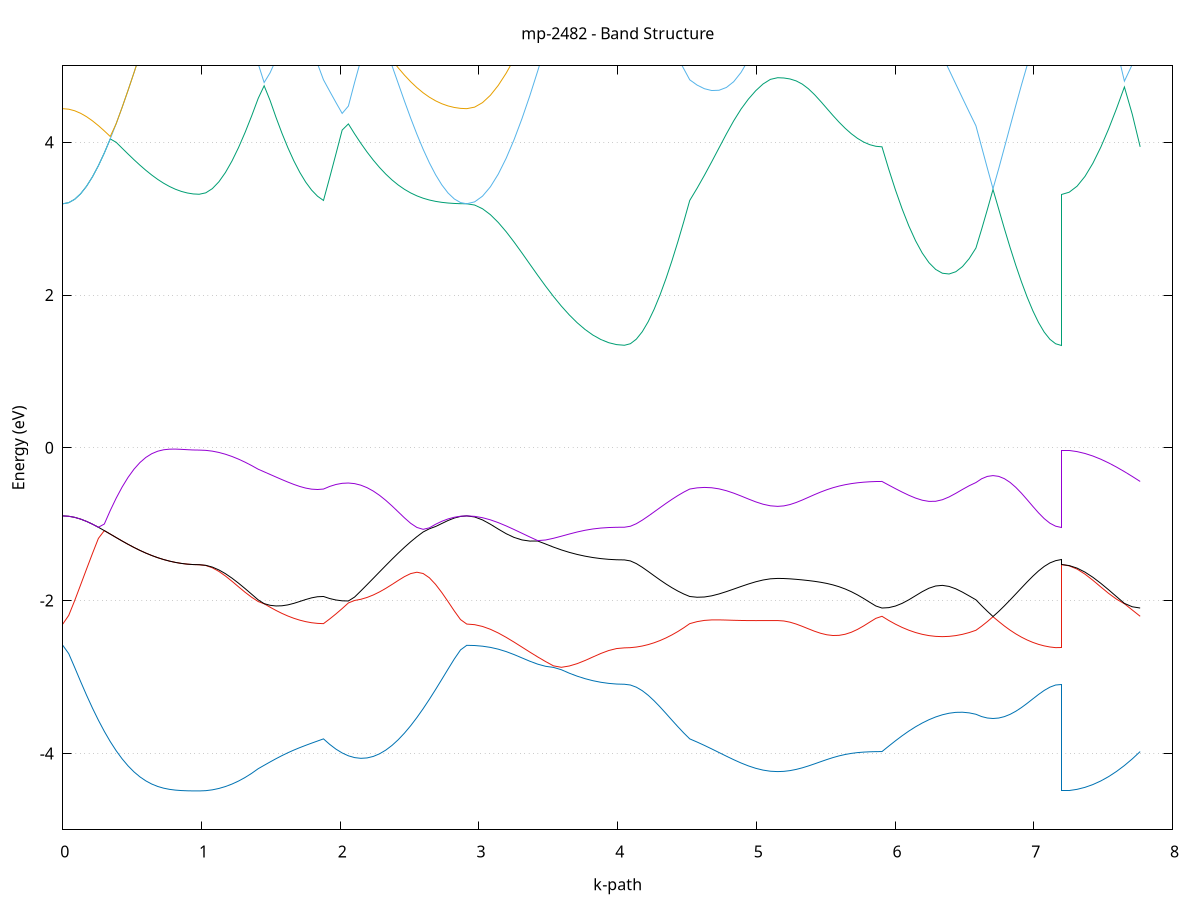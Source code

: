 set title 'mp-2482 - Band Structure'
set xlabel 'k-path'
set ylabel 'Energy (eV)'
set grid y
set yrange [-5:5]
set terminal png size 800,600
set output 'mp-2482_bands_gnuplot.png'
plot '-' using 1:2 with lines notitle, '-' using 1:2 with lines notitle, '-' using 1:2 with lines notitle, '-' using 1:2 with lines notitle, '-' using 1:2 with lines notitle, '-' using 1:2 with lines notitle, '-' using 1:2 with lines notitle, '-' using 1:2 with lines notitle, '-' using 1:2 with lines notitle, '-' using 1:2 with lines notitle, '-' using 1:2 with lines notitle, '-' using 1:2 with lines notitle, '-' using 1:2 with lines notitle, '-' using 1:2 with lines notitle, '-' using 1:2 with lines notitle, '-' using 1:2 with lines notitle, '-' using 1:2 with lines notitle, '-' using 1:2 with lines notitle, '-' using 1:2 with lines notitle, '-' using 1:2 with lines notitle
0.000000 -38.965837
0.042760 -38.965737
0.085520 -38.965637
0.128280 -38.965437
0.171040 -38.965237
0.213800 -38.964937
0.256560 -38.964537
0.299319 -38.964137
0.342079 -38.963737
0.384839 -38.963237
0.427599 -38.962737
0.470359 -38.962137
0.513119 -38.961637
0.555879 -38.961137
0.598639 -38.960637
0.641399 -38.960137
0.684159 -38.959637
0.726919 -38.959237
0.769679 -38.958837
0.812439 -38.958537
0.855199 -38.958337
0.897958 -38.958137
0.940718 -38.958037
0.983478 -38.958037
0.983478 -38.958037
1.030736 -38.957937
1.077995 -38.957837
1.125253 -38.957737
1.172511 -38.957537
1.219769 -38.957237
1.267027 -38.957037
1.314285 -38.956637
1.361543 -38.956237
1.408801 -38.955937
1.408801 -38.955937
1.451575 -38.955637
1.494349 -38.955337
1.537123 -38.955137
1.579896 -38.954837
1.622670 -38.954637
1.665444 -38.954337
1.708218 -38.954137
1.750992 -38.953837
1.793765 -38.953637
1.836539 -38.953437
1.879313 -38.953137
1.879313 -38.953137
1.924220 -38.953537
1.969127 -38.954037
2.014033 -38.954537
2.058940 -38.955137
2.103847 -38.955737
2.148754 -38.956337
2.193661 -38.957037
2.238568 -38.957737
2.283475 -38.958537
2.328381 -38.959237
2.373288 -38.960037
2.418195 -38.960837
2.463102 -38.961537
2.508009 -38.962237
2.552916 -38.962937
2.597823 -38.963537
2.642729 -38.964137
2.687636 -38.964637
2.732543 -38.965037
2.777450 -38.965337
2.822357 -38.965637
2.867264 -38.965737
2.912171 -38.965837
2.912171 -38.965837
2.969023 -38.965737
3.025876 -38.965437
3.082729 -38.965037
3.139581 -38.964437
3.196434 -38.963637
3.253287 -38.962737
3.310139 -38.961837
3.366992 -38.960737
3.423845 -38.959637
3.480697 -38.958537
3.537550 -38.957337
3.594403 -38.956237
3.651255 -38.955237
3.708108 -38.954237
3.764961 -38.953437
3.821813 -38.952637
3.878666 -38.952137
3.935519 -38.951637
3.992371 -38.951437
4.049224 -38.951337
4.049224 -38.951337
4.091998 -38.951337
4.134771 -38.951337
4.177545 -38.951437
4.220319 -38.951537
4.263093 -38.951637
4.305867 -38.951837
4.348640 -38.952037
4.391414 -38.952237
4.434188 -38.952437
4.476962 -38.952837
4.519735 -38.953137
4.519735 -38.953137
4.572590 -38.953337
4.625445 -38.953737
4.678299 -38.954037
4.731154 -38.954437
4.784009 -38.954837
4.836863 -38.955237
4.889718 -38.955537
4.942573 -38.955837
4.995428 -38.956137
5.048282 -38.956337
5.101137 -38.956437
5.153992 -38.956437
5.153992 -38.956437
5.198208 -38.956437
5.242425 -38.956437
5.286642 -38.956337
5.330859 -38.956237
5.375075 -38.956137
5.419292 -38.955937
5.463509 -38.955837
5.507726 -38.955637
5.551942 -38.955437
5.596159 -38.955237
5.640376 -38.955137
5.684593 -38.954937
5.728809 -38.954837
5.773026 -38.954737
5.817243 -38.954637
5.861459 -38.954637
5.905676 -38.954637
5.905676 -38.954637
5.954045 -38.954237
6.002414 -38.953837
6.050784 -38.953537
6.099153 -38.953237
6.147522 -38.952937
6.195891 -38.952637
6.244260 -38.952337
6.292629 -38.952137
6.340998 -38.951837
6.389367 -38.951737
6.437737 -38.951537
6.486106 -38.951437
6.534475 -38.951337
6.582844 -38.951337
6.582844 -38.951337
6.623884 -38.951337
6.664924 -38.951337
6.705964 -38.951337
6.747004 -38.951337
6.788044 -38.951337
6.829084 -38.951337
6.870124 -38.951337
6.911165 -38.951337
6.952205 -38.951337
6.993245 -38.951337
7.034285 -38.951337
7.075325 -38.951337
7.116365 -38.951337
7.157405 -38.951337
7.198445 -38.951337
7.198445 -38.958037
7.255298 -38.957937
7.312150 -38.957837
7.369003 -38.957637
7.425856 -38.957337
7.482708 -38.956937
7.539561 -38.956537
7.596414 -38.956137
7.653266 -38.955637
7.710119 -38.955137
7.766972 -38.954637
e
0.000000 -20.031537
0.042760 -20.031637
0.085520 -20.031937
0.128280 -20.032537
0.171040 -20.033337
0.213800 -20.034237
0.256560 -20.035437
0.299319 -20.036737
0.342079 -20.038137
0.384839 -20.039737
0.427599 -20.041337
0.470359 -20.043037
0.513119 -20.044737
0.555879 -20.046337
0.598639 -20.048037
0.641399 -20.049537
0.684159 -20.050937
0.726919 -20.052237
0.769679 -20.053437
0.812439 -20.054337
0.855199 -20.055137
0.897958 -20.055737
0.940718 -20.056037
0.983478 -20.056137
0.983478 -20.056137
1.030736 -20.056637
1.077995 -20.057837
1.125253 -20.059837
1.172511 -20.062437
1.219769 -20.065637
1.267027 -20.069237
1.314285 -20.073137
1.361543 -20.077037
1.408801 -20.081737
1.408801 -20.081737
1.451575 -20.085137
1.494349 -20.088637
1.537123 -20.091937
1.579896 -20.095237
1.622670 -20.098337
1.665444 -20.101337
1.708218 -20.104137
1.750992 -20.106737
1.793765 -20.109037
1.836539 -20.111137
1.879313 -20.112937
1.879313 -20.112937
1.924220 -20.108537
1.969127 -20.108537
2.014033 -20.108037
2.058940 -20.106937
2.103847 -20.105137
2.148754 -20.102637
2.193661 -20.099337
2.238568 -20.095437
2.283475 -20.090837
2.328381 -20.085737
2.373288 -20.080137
2.418195 -20.074237
2.463102 -20.068237
2.508009 -20.062237
2.552916 -20.056537
2.597823 -20.051037
2.642729 -20.046137
2.687636 -20.041837
2.732543 -20.038137
2.777450 -20.035337
2.822357 -20.033237
2.867264 -20.031937
2.912171 -20.031537
2.912171 -20.031537
2.969023 -20.032537
3.025876 -20.035537
3.082729 -20.040437
3.139581 -20.046837
3.196434 -20.054637
3.253287 -20.063237
3.310139 -20.072437
3.366992 -20.081737
3.423845 -20.090937
3.480697 -20.099737
3.537550 -20.107737
3.594403 -20.114937
3.651255 -20.121137
3.708108 -20.126437
3.764961 -20.130637
3.821813 -20.134037
3.878666 -20.136537
3.935519 -20.138237
3.992371 -20.139237
4.049224 -20.139537
4.049224 -20.139537
4.091998 -20.139237
4.134771 -20.138537
4.177545 -20.137337
4.220319 -20.135637
4.263093 -20.133537
4.305867 -20.130937
4.348640 -20.128037
4.391414 -20.124737
4.434188 -20.121037
4.476962 -20.117137
4.519735 -20.112937
4.519735 -20.112937
4.572590 -20.117137
4.625445 -20.123637
4.678299 -20.130437
4.731154 -20.137037
4.784009 -20.143337
4.836863 -20.149237
4.889718 -20.154537
4.942573 -20.159037
4.995428 -20.162737
5.048282 -20.165437
5.101137 -20.167137
5.153992 -20.167737
5.153992 -20.167737
5.198208 -20.167337
5.242425 -20.166237
5.286642 -20.164437
5.330859 -20.162037
5.375075 -20.158937
5.419292 -20.155237
5.463509 -20.151037
5.507726 -20.146437
5.551942 -20.141337
5.596159 -20.136037
5.640376 -20.130437
5.684593 -20.124637
5.728809 -20.118737
5.773026 -20.112837
5.817243 -20.106937
5.861459 -20.101337
5.905676 -20.097837
5.905676 -20.097837
5.954045 -20.102437
6.002414 -20.106837
6.050784 -20.111037
6.099153 -20.114937
6.147522 -20.118437
6.195891 -20.121537
6.244260 -20.124137
6.292629 -20.126337
6.340998 -20.127937
6.389367 -20.129037
6.437737 -20.129537
6.486106 -20.129437
6.534475 -20.128737
6.582844 -20.127437
6.582844 -20.127437
6.623884 -20.125037
6.664924 -20.122537
6.705964 -20.119937
6.747004 -20.122437
6.788044 -20.124937
6.829084 -20.127437
6.870124 -20.129737
6.911165 -20.131837
6.952205 -20.133737
6.993245 -20.135437
7.034285 -20.136837
7.075325 -20.138037
7.116365 -20.138837
7.157405 -20.139337
7.198445 -20.139537
7.198445 -20.056137
7.255298 -20.056737
7.312150 -20.058537
7.369003 -20.061337
7.425856 -20.065037
7.482708 -20.069237
7.539561 -20.073937
7.596414 -20.078937
7.653266 -20.084937
7.710119 -20.091237
7.766972 -20.097837
e
0.000000 -20.031537
0.042760 -20.031637
0.085520 -20.031937
0.128280 -20.032537
0.171040 -20.033337
0.213800 -20.034237
0.256560 -20.035437
0.299319 -20.036737
0.342079 -20.038137
0.384839 -20.039737
0.427599 -20.041337
0.470359 -20.043037
0.513119 -20.044737
0.555879 -20.046337
0.598639 -20.048037
0.641399 -20.049537
0.684159 -20.050937
0.726919 -20.052237
0.769679 -20.053437
0.812439 -20.054337
0.855199 -20.055137
0.897958 -20.055737
0.940718 -20.056037
0.983478 -20.056137
0.983478 -20.056137
1.030736 -20.056537
1.077995 -20.057637
1.125253 -20.059337
1.172511 -20.061737
1.219769 -20.064737
1.267027 -20.068337
1.314285 -20.072337
1.361543 -20.076837
1.408801 -20.081037
1.408801 -20.081037
1.451575 -20.083637
1.494349 -20.086337
1.537123 -20.089037
1.579896 -20.091737
1.622670 -20.094337
1.665444 -20.096937
1.708218 -20.099437
1.750992 -20.101837
1.793765 -20.104037
1.836539 -20.106137
1.879313 -20.108137
1.879313 -20.108137
1.924220 -20.108237
1.969127 -20.103437
2.014033 -20.098437
2.058940 -20.093337
2.103847 -20.088237
2.148754 -20.083137
2.193661 -20.078137
2.238568 -20.073137
2.283475 -20.068337
2.328381 -20.063737
2.373288 -20.059237
2.418195 -20.055137
2.463102 -20.051237
2.508009 -20.047637
2.552916 -20.044337
2.597823 -20.041337
2.642729 -20.038837
2.687636 -20.036637
2.732543 -20.034737
2.777450 -20.033337
2.822357 -20.032337
2.867264 -20.031737
2.912171 -20.031537
2.912171 -20.031537
2.969023 -20.031937
3.025876 -20.033237
3.082729 -20.035237
3.139581 -20.038037
3.196434 -20.041537
3.253287 -20.045637
3.310139 -20.050237
3.366992 -20.055237
3.423845 -20.060437
3.480697 -20.065837
3.537550 -20.071237
3.594403 -20.076537
3.651255 -20.081537
3.708108 -20.086137
3.764961 -20.090237
3.821813 -20.093737
3.878666 -20.096637
3.935519 -20.098637
3.992371 -20.099937
4.049224 -20.100337
4.049224 -20.100337
4.091998 -20.100437
4.134771 -20.100737
4.177545 -20.101137
4.220319 -20.101837
4.263093 -20.102637
4.305867 -20.103537
4.348640 -20.104537
4.391414 -20.105537
4.434188 -20.106537
4.476962 -20.107437
4.519735 -20.108137
4.519735 -20.108137
4.572590 -20.101637
4.625445 -20.092537
4.678299 -20.083037
4.731154 -20.073637
4.784009 -20.064537
4.836863 -20.056137
4.889718 -20.048637
4.942573 -20.042137
4.995428 -20.036937
5.048282 -20.033137
5.101137 -20.030837
5.153992 -20.030037
5.153992 -20.030037
5.198208 -20.030237
5.242425 -20.031137
5.286642 -20.032437
5.330859 -20.034437
5.375075 -20.036837
5.419292 -20.039837
5.463509 -20.043237
5.507726 -20.047137
5.551942 -20.051437
5.596159 -20.056037
5.640376 -20.060937
5.684593 -20.066137
5.728809 -20.071437
5.773026 -20.076937
5.817243 -20.082437
5.861459 -20.087937
5.905676 -20.091337
5.905676 -20.091337
5.954045 -20.093737
6.002414 -20.095937
6.050784 -20.097837
6.099153 -20.099637
6.147522 -20.101237
6.195891 -20.102637
6.244260 -20.103837
6.292629 -20.105037
6.340998 -20.106137
6.389367 -20.107237
6.437737 -20.108337
6.486106 -20.109637
6.534475 -20.110937
6.582844 -20.112437
6.582844 -20.112437
6.623884 -20.114837
6.664924 -20.117337
6.705964 -20.119837
6.747004 -20.117437
6.788044 -20.114937
6.829084 -20.112437
6.870124 -20.110137
6.911165 -20.108037
6.952205 -20.106137
6.993245 -20.104437
7.034285 -20.103037
7.075325 -20.101837
7.116365 -20.101037
7.157405 -20.100537
7.198445 -20.100337
7.198445 -20.056137
7.255298 -20.056737
7.312150 -20.058237
7.369003 -20.060737
7.425856 -20.064137
7.482708 -20.068337
7.539561 -20.073337
7.596414 -20.078737
7.653266 -20.083337
7.710119 -20.087637
7.766972 -20.091337
e
0.000000 -19.898637
0.042760 -19.899137
0.085520 -19.900637
0.128280 -19.903237
0.171040 -19.906737
0.213800 -19.911037
0.256560 -19.916037
0.299319 -19.921737
0.342079 -19.927937
0.384839 -19.934637
0.427599 -19.941437
0.470359 -19.948337
0.513119 -19.955237
0.555879 -19.962037
0.598639 -19.968537
0.641399 -19.974637
0.684159 -19.980237
0.726919 -19.985337
0.769679 -19.989637
0.812439 -19.993337
0.855199 -19.996337
0.897958 -19.998437
0.940718 -19.999637
0.983478 -20.000137
0.983478 -20.000137
1.030736 -19.999837
1.077995 -19.998937
1.125253 -19.997437
1.172511 -19.995437
1.219769 -19.992937
1.267027 -19.989937
1.314285 -19.986537
1.361543 -19.982737
1.408801 -19.978637
1.408801 -19.978637
1.451575 -19.975537
1.494349 -19.972037
1.537123 -19.968237
1.579896 -19.964137
1.622670 -19.960037
1.665444 -19.955937
1.708218 -19.951937
1.750992 -19.948237
1.793765 -19.944837
1.836539 -19.941837
1.879313 -19.939237
1.879313 -19.939237
1.924220 -19.939437
1.969127 -19.939237
2.014033 -19.938837
2.058940 -19.938037
2.103847 -19.936937
2.148754 -19.935537
2.193661 -19.933937
2.238568 -19.932137
2.283475 -19.930037
2.328381 -19.927737
2.373288 -19.925237
2.418195 -19.922637
2.463102 -19.919837
2.508009 -19.916937
2.552916 -19.914037
2.597823 -19.911137
2.642729 -19.908337
2.687636 -19.905637
2.732543 -19.903337
2.777450 -19.901337
2.822357 -19.899837
2.867264 -19.898937
2.912171 -19.898637
2.912171 -19.898637
2.969023 -19.898837
3.025876 -19.899337
3.082729 -19.900337
3.139581 -19.901637
3.196434 -19.903237
3.253287 -19.905137
3.310139 -19.907237
3.366992 -19.909537
3.423845 -19.912037
3.480697 -19.914537
3.537550 -19.917037
3.594403 -19.919537
3.651255 -19.921837
3.708108 -19.924037
3.764961 -19.925937
3.821813 -19.927637
3.878666 -19.929037
3.935519 -19.929937
3.992371 -19.930537
4.049224 -19.930737
4.049224 -19.930737
4.091998 -19.930937
4.134771 -19.931337
4.177545 -19.932037
4.220319 -19.932937
4.263093 -19.934037
4.305867 -19.935137
4.348640 -19.936237
4.391414 -19.937237
4.434188 -19.938137
4.476962 -19.938837
4.519735 -19.939237
4.519735 -19.939237
4.572590 -19.939237
4.625445 -19.939037
4.678299 -19.938437
4.731154 -19.937737
4.784009 -19.936837
4.836863 -19.935937
4.889718 -19.935037
4.942573 -19.934137
4.995428 -19.933337
5.048282 -19.932737
5.101137 -19.932337
5.153992 -19.932237
5.153992 -19.932237
5.198208 -19.932537
5.242425 -19.933437
5.286642 -19.934837
5.330859 -19.936737
5.375075 -19.939137
5.419292 -19.941737
5.463509 -19.944637
5.507726 -19.947637
5.551942 -19.950637
5.596159 -19.953637
5.640376 -19.956437
5.684593 -19.958937
5.728809 -19.961137
5.773026 -19.962937
5.817243 -19.964237
5.861459 -19.965037
5.905676 -19.965237
5.905676 -19.965237
5.954045 -19.961237
6.002414 -19.957137
6.050784 -19.953037
6.099153 -19.949037
6.147522 -19.945337
6.195891 -19.942037
6.244260 -19.939137
6.292629 -19.936837
6.340998 -19.935037
6.389367 -19.933737
6.437737 -19.932837
6.486106 -19.932437
6.534475 -19.932237
6.582844 -19.932337
6.582844 -19.932337
6.623884 -19.932437
6.664924 -19.932537
6.705964 -19.932537
6.747004 -19.932537
6.788044 -19.932437
6.829084 -19.932337
6.870124 -19.932137
6.911165 -19.931937
6.952205 -19.931637
6.993245 -19.931437
7.034285 -19.931237
7.075325 -19.931037
7.116365 -19.930937
7.157405 -19.930837
7.198445 -19.930737
7.198445 -20.000137
7.255298 -19.999637
7.312150 -19.998437
7.369003 -19.996337
7.425856 -19.993437
7.482708 -19.989837
7.539561 -19.985737
7.596414 -19.981037
7.653266 -19.976037
7.710119 -19.970737
7.766972 -19.965237
e
0.000000 -12.755937
0.042760 -12.754337
0.085520 -12.749337
0.128280 -12.741337
0.171040 -12.730437
0.213800 -12.716937
0.256560 -12.701337
0.299319 -12.683937
0.342079 -12.665237
0.384839 -12.645937
0.427599 -12.626237
0.470359 -12.606737
0.513119 -12.587837
0.555879 -12.569937
0.598639 -12.553237
0.641399 -12.538237
0.684159 -12.524737
0.726919 -12.513137
0.769679 -12.503237
0.812439 -12.495337
0.855199 -12.489137
0.897958 -12.484837
0.940718 -12.482237
0.983478 -12.481337
0.983478 -12.481337
1.030736 -12.479737
1.077995 -12.474937
1.125253 -12.467137
1.172511 -12.456937
1.219769 -12.444837
1.267027 -12.431737
1.314285 -12.418237
1.361543 -12.405237
1.408801 -12.393537
1.408801 -12.393537
1.451575 -12.386737
1.494349 -12.381237
1.537123 -12.377237
1.579896 -12.374437
1.622670 -12.372937
1.665444 -12.372637
1.708218 -12.373437
1.750992 -12.375137
1.793765 -12.377637
1.836539 -12.380737
1.879313 -12.384237
1.879313 -12.384237
1.924220 -12.382137
1.969127 -12.382437
2.014033 -12.385437
2.058940 -12.391637
2.103847 -12.401037
2.148754 -12.413837
2.193661 -12.429837
2.238568 -12.448937
2.283475 -12.470837
2.328381 -12.495137
2.373288 -12.521237
2.418195 -12.548637
2.463102 -12.576637
2.508009 -12.604737
2.552916 -12.632037
2.597823 -12.658037
2.642729 -12.682037
2.687636 -12.703437
2.732543 -12.721737
2.777450 -12.736437
2.822357 -12.747137
2.867264 -12.753737
2.912171 -12.755937
2.912171 -12.755937
2.969023 -12.751937
3.025876 -12.740237
3.082729 -12.721437
3.139581 -12.696637
3.196434 -12.667237
3.253287 -12.634837
3.310139 -12.601137
3.366992 -12.568037
3.423845 -12.537037
3.480697 -12.509337
3.537550 -12.486137
3.594403 -12.467637
3.651255 -12.454037
3.708108 -12.444937
3.764961 -12.439537
3.821813 -12.437137
3.878666 -12.436637
3.935519 -12.436937
3.992371 -12.437537
4.049224 -12.437737
4.049224 -12.437737
4.091998 -12.436937
4.134771 -12.434637
4.177545 -12.430937
4.220319 -12.425937
4.263093 -12.420037
4.305867 -12.413437
4.348640 -12.406537
4.391414 -12.399737
4.434188 -12.393537
4.476962 -12.388137
4.519735 -12.384237
4.519735 -12.384237
4.572590 -12.382037
4.625445 -12.378637
4.678299 -12.374137
4.731154 -12.368537
4.784009 -12.362137
4.836863 -12.355237
4.889718 -12.348337
4.942573 -12.341937
4.995428 -12.336337
5.048282 -12.332137
5.101137 -12.329437
5.153992 -12.328437
5.153992 -12.328437
5.198208 -12.328837
5.242425 -12.329937
5.286642 -12.331737
5.330859 -12.334137
5.375075 -12.337037
5.419292 -12.340437
5.463509 -12.344237
5.507726 -12.348137
5.551942 -12.352137
5.596159 -12.356037
5.640376 -12.359837
5.684593 -12.363237
5.728809 -12.366137
5.773026 -12.368537
5.817243 -12.370337
5.861459 -12.371437
5.905676 -12.371837
5.905676 -12.371837
5.954045 -12.370537
6.002414 -12.371437
6.050784 -12.374237
6.099153 -12.378637
6.147522 -12.384137
6.195891 -12.390337
6.244260 -12.396737
6.292629 -12.402937
6.340998 -12.408537
6.389367 -12.413137
6.437737 -12.416537
6.486106 -12.418637
6.534475 -12.419237
6.582844 -12.418537
6.582844 -12.418537
6.623884 -12.416637
6.664924 -12.415537
6.705964 -12.415137
6.747004 -12.415437
6.788044 -12.416637
6.829084 -12.418437
6.870124 -12.420737
6.911165 -12.423437
6.952205 -12.426437
6.993245 -12.429337
7.034285 -12.432137
7.075325 -12.434437
7.116365 -12.436237
7.157405 -12.437337
7.198445 -12.437737
7.198445 -12.481337
7.255298 -12.479037
7.312150 -12.472037
7.369003 -12.461137
7.425856 -12.447237
7.482708 -12.431537
7.539561 -12.415337
7.596414 -12.400137
7.653266 -12.387137
7.710119 -12.377437
7.766972 -12.371837
e
0.000000 -2.585337
0.042760 -2.694137
0.085520 -2.874037
0.128280 -3.058437
0.171040 -3.237037
0.213800 -3.406537
0.256560 -3.565137
0.299319 -3.711537
0.342079 -3.845037
0.384839 -3.965037
0.427599 -4.071037
0.470359 -4.163237
0.513119 -4.241737
0.555879 -4.307037
0.598639 -4.359937
0.641399 -4.401437
0.684159 -4.432837
0.726919 -4.455437
0.769679 -4.470937
0.812439 -4.480837
0.855199 -4.486637
0.897958 -4.489737
0.940718 -4.491137
0.983478 -4.491537
0.983478 -4.491537
1.030736 -4.487937
1.077995 -4.477137
1.125253 -4.459137
1.172511 -4.433937
1.219769 -4.401537
1.267027 -4.361937
1.314285 -4.315137
1.361543 -4.261237
1.408801 -4.200437
1.408801 -4.200437
1.451575 -4.156137
1.494349 -4.112237
1.537123 -4.069637
1.579896 -4.029337
1.622670 -3.991737
1.665444 -3.956937
1.708218 -3.924837
1.750992 -3.894737
1.793765 -3.866037
1.836539 -3.838037
1.879313 -3.810037
1.879313 -3.810037
1.924220 -3.882137
1.969127 -3.944137
2.014033 -3.994237
2.058940 -4.031637
2.103847 -4.055237
2.148754 -4.064637
2.193661 -4.059537
2.238568 -4.039737
2.283475 -4.005537
2.328381 -3.957337
2.373288 -3.895637
2.418195 -3.821137
2.463102 -3.734737
2.508009 -3.637537
2.552916 -3.530437
2.597823 -3.414837
2.642729 -3.291937
2.687636 -3.163337
2.732543 -3.030737
2.777450 -2.896437
2.822357 -2.764437
2.867264 -2.645737
2.912171 -2.585337
2.912171 -2.585337
2.969023 -2.588037
3.025876 -2.596837
3.082729 -2.612337
3.139581 -2.635737
3.196434 -2.667437
3.253287 -2.706537
3.310139 -2.750037
3.366992 -2.793637
3.423845 -2.831937
3.480697 -2.860037
3.537550 -2.874437
3.594403 -2.905037
3.651255 -2.950137
3.708108 -2.989137
3.764961 -3.021837
3.821813 -3.048537
3.878666 -3.069037
3.935519 -3.083537
3.992371 -3.092237
4.049224 -3.095137
4.049224 -3.095137
4.091998 -3.104837
4.134771 -3.133437
4.177545 -3.179137
4.220319 -3.239637
4.263093 -3.311737
4.305867 -3.392137
4.348640 -3.477537
4.391414 -3.564737
4.434188 -3.650837
4.476962 -3.733337
4.519735 -3.810037
4.519735 -3.810037
4.572590 -3.851437
4.625445 -3.895437
4.678299 -3.941637
4.731154 -3.989137
4.784009 -4.036637
4.836863 -4.082737
4.889718 -4.125737
4.942573 -4.163737
4.995428 -4.195337
5.048282 -4.218937
5.101137 -4.233537
5.153992 -4.238437
5.153992 -4.238437
5.198208 -4.235237
5.242425 -4.225537
5.286642 -4.209937
5.330859 -4.189237
5.375075 -4.164537
5.419292 -4.137237
5.463509 -4.108937
5.507726 -4.081037
5.551942 -4.055237
5.596159 -4.032737
5.640376 -4.014337
5.684593 -4.000137
5.728809 -3.989937
5.773026 -3.983237
5.817243 -3.979137
5.861459 -3.976937
5.905676 -3.976337
5.905676 -3.976337
5.954045 -3.905237
6.002414 -3.835737
6.050784 -3.769537
6.099153 -3.708037
6.147522 -3.652137
6.195891 -3.602437
6.244260 -3.559337
6.292629 -3.523237
6.340998 -3.494637
6.389367 -3.474337
6.437737 -3.462937
6.486106 -3.461237
6.534475 -3.469637
6.582844 -3.487837
6.582844 -3.487837
6.623884 -3.518037
6.664924 -3.536737
6.705964 -3.543237
6.747004 -3.537237
6.788044 -3.518937
6.829084 -3.489037
6.870124 -3.448837
6.911165 -3.399937
6.952205 -3.344837
6.993245 -3.286337
7.034285 -3.228537
7.075325 -3.175737
7.116365 -3.132937
7.157405 -3.104937
7.198445 -3.095137
7.198445 -4.491537
7.255298 -4.486337
7.312150 -4.470637
7.369003 -4.444637
7.425856 -4.408137
7.482708 -4.361237
7.539561 -4.303937
7.596414 -4.236437
7.653266 -4.159037
7.710119 -4.072037
7.766972 -3.976337
e
0.000000 -2.306937
0.042760 -2.193737
0.085520 -2.000637
0.128280 -1.795037
0.171040 -1.587937
0.213800 -1.383837
0.256560 -1.186137
0.299319 -1.083637
0.342079 -1.128937
0.384839 -1.174637
0.427599 -1.219537
0.470359 -1.262937
0.513119 -1.304137
0.555879 -1.342537
0.598639 -1.377837
0.641399 -1.409737
0.684159 -1.437937
0.726919 -1.462437
0.769679 -1.483137
0.812439 -1.500137
0.855199 -1.513237
0.897958 -1.522637
0.940718 -1.528237
0.983478 -1.530137
0.983478 -1.530137
1.030736 -1.540437
1.077995 -1.570537
1.125253 -1.617737
1.172511 -1.678137
1.219769 -1.747037
1.267027 -1.819537
1.314285 -1.890737
1.361543 -1.956237
1.408801 -2.012337
1.408801 -2.012337
1.451575 -2.041937
1.494349 -2.086137
1.537123 -2.128837
1.579896 -2.167437
1.622670 -2.201737
1.665444 -2.231237
1.708218 -2.255837
1.750992 -2.275337
1.793765 -2.289537
1.836539 -2.298237
1.879313 -2.301537
1.879313 -2.301537
1.924220 -2.240237
1.969127 -2.174337
2.014033 -2.104337
2.058940 -2.030437
2.103847 -1.998137
2.148754 -1.982637
2.193661 -1.958537
2.238568 -1.926137
2.283475 -1.886137
2.328381 -1.839837
2.373288 -1.788937
2.418195 -1.736137
2.463102 -1.686137
2.508009 -1.646337
2.552916 -1.628437
2.597823 -1.645337
2.642729 -1.701137
2.687636 -1.788137
2.732543 -1.895037
2.777450 -2.013137
2.822357 -2.135137
2.867264 -2.248237
2.912171 -2.306937
2.912171 -2.306937
2.969023 -2.314937
3.025876 -2.338337
3.082729 -2.375537
3.139581 -2.424037
3.196434 -2.480937
3.253287 -2.543337
3.310139 -2.608437
3.366992 -2.673937
3.423845 -2.737637
3.480697 -2.798137
3.537550 -2.854237
3.594403 -2.873137
3.651255 -2.856037
3.708108 -2.825237
3.764961 -2.784137
3.821813 -2.737737
3.878666 -2.692137
3.935519 -2.653537
3.992371 -2.627637
4.049224 -2.618537
4.049224 -2.618537
4.091998 -2.615937
4.134771 -2.607837
4.177545 -2.594437
4.220319 -2.575837
4.263093 -2.551837
4.305867 -2.522637
4.348640 -2.488337
4.391414 -2.448837
4.434188 -2.404537
4.476962 -2.355337
4.519735 -2.301537
4.519735 -2.301537
4.572590 -2.275337
4.625445 -2.259237
4.678299 -2.252637
4.731154 -2.252237
4.784009 -2.254737
4.836863 -2.257737
4.889718 -2.260037
4.942573 -2.261337
4.995428 -2.261737
5.048282 -2.261637
5.101137 -2.261337
5.153992 -2.261237
5.153992 -2.261237
5.198208 -2.266637
5.242425 -2.282437
5.286642 -2.306637
5.330859 -2.336737
5.375075 -2.369237
5.419292 -2.400837
5.463509 -2.427837
5.507726 -2.447337
5.551942 -2.456837
5.596159 -2.454837
5.640376 -2.440437
5.684593 -2.414237
5.728809 -2.377337
5.773026 -2.332137
5.817243 -2.281637
5.861459 -2.232237
5.905676 -2.205337
5.905676 -2.205337
5.954045 -2.259537
6.002414 -2.308237
6.050784 -2.351037
6.099153 -2.387637
6.147522 -2.417837
6.195891 -2.441437
6.244260 -2.458237
6.292629 -2.468337
6.340998 -2.471637
6.389367 -2.468237
6.437737 -2.458137
6.486106 -2.441437
6.534475 -2.418137
6.582844 -2.388537
6.582844 -2.388537
6.623884 -2.334537
6.664924 -2.275237
6.705964 -2.210837
6.747004 -2.272937
6.788044 -2.332437
6.829084 -2.386637
6.870124 -2.435237
6.911165 -2.478237
6.952205 -2.515537
6.993245 -2.547037
7.034285 -2.572837
7.075325 -2.592837
7.116365 -2.607137
7.157405 -2.615737
7.198445 -2.618537
7.198445 -1.530137
7.255298 -1.545037
7.312150 -1.587837
7.369003 -1.653237
7.425856 -1.733637
7.482708 -1.820637
7.539561 -1.905637
7.596414 -1.981237
7.653266 -2.041137
7.710119 -2.123137
7.766972 -2.205337
e
0.000000 -0.891037
0.042760 -0.895837
0.085520 -0.910037
0.128280 -0.932737
0.171040 -0.963037
0.213800 -0.999237
0.256560 -1.039937
0.299319 -1.083637
0.342079 -1.128937
0.384839 -1.174537
0.427599 -1.219537
0.470359 -1.262937
0.513119 -1.304137
0.555879 -1.342537
0.598639 -1.377837
0.641399 -1.409637
0.684159 -1.437937
0.726919 -1.462437
0.769679 -1.483137
0.812439 -1.500137
0.855199 -1.513237
0.897958 -1.522637
0.940718 -1.528237
0.983478 -1.530137
0.983478 -1.530137
1.030736 -1.537937
1.077995 -1.561137
1.125253 -1.598237
1.172511 -1.647337
1.219769 -1.706037
1.267027 -1.772037
1.314285 -1.842837
1.361543 -1.916337
1.408801 -1.990537
1.408801 -1.990537
1.451575 -2.039837
1.494349 -2.061437
1.537123 -2.070037
1.579896 -2.067837
1.622670 -2.055937
1.665444 -2.036137
1.708218 -2.011537
1.750992 -1.985937
1.793765 -1.963837
1.836539 -1.949337
1.879313 -1.946137
1.879313 -1.946137
1.924220 -1.972937
1.969127 -1.991937
2.014033 -2.002737
2.058940 -2.004837
2.103847 -1.953237
2.148754 -1.873337
2.193661 -1.791337
2.238568 -1.708037
2.283475 -1.624237
2.328381 -1.540837
2.373288 -1.458637
2.418195 -1.378837
2.463102 -1.302237
2.508009 -1.229937
2.552916 -1.162837
2.597823 -1.101737
2.642729 -1.059737
2.687636 -1.030037
2.732543 -0.990637
2.777450 -0.951437
2.822357 -0.919237
2.867264 -0.898237
2.912171 -0.891037
2.912171 -0.891037
2.969023 -0.904937
3.025876 -0.943837
3.082729 -1.000237
3.139581 -1.063737
3.196434 -1.124137
3.253287 -1.172937
3.310139 -1.205637
3.366992 -1.220737
3.423845 -1.219937
3.480697 -1.259037
3.537550 -1.299837
3.594403 -1.336437
3.651255 -1.368337
3.708108 -1.395637
3.764961 -1.418237
3.821813 -1.436337
3.878666 -1.450137
3.935519 -1.459737
3.992371 -1.465437
4.049224 -1.467337
4.049224 -1.467337
4.091998 -1.480537
4.134771 -1.515537
4.177545 -1.563837
4.220319 -1.618337
4.263093 -1.674637
4.305867 -1.729937
4.348640 -1.782537
4.391414 -1.831237
4.434188 -1.875237
4.476962 -1.913737
4.519735 -1.946137
4.519735 -1.946137
4.572590 -1.955937
4.625445 -1.952737
4.678299 -1.937337
4.731154 -1.912537
4.784009 -1.882237
4.836863 -1.849037
4.889718 -1.815237
4.942573 -1.782737
4.995428 -1.753637
5.048282 -1.730237
5.101137 -1.714837
5.153992 -1.709537
5.153992 -1.709537
5.198208 -1.710937
5.242425 -1.715137
5.286642 -1.721337
5.330859 -1.728837
5.375075 -1.737537
5.419292 -1.747637
5.463509 -1.759837
5.507726 -1.775037
5.551942 -1.794237
5.596159 -1.818237
5.640376 -1.847837
5.684593 -1.883437
5.728809 -1.924937
5.773026 -1.971637
5.817243 -2.021837
5.861459 -2.070437
5.905676 -2.097137
5.905676 -2.097137
5.954045 -2.092137
6.002414 -2.071337
6.050784 -2.036137
6.099153 -1.989437
6.147522 -1.936137
6.195891 -1.882937
6.244260 -1.837737
6.292629 -1.808637
6.340998 -1.800537
6.389367 -1.814237
6.437737 -1.845737
6.486106 -1.889337
6.534475 -1.938837
6.582844 -1.989337
6.582844 -1.989337
6.623884 -2.065937
6.664924 -2.139237
6.705964 -2.208437
6.747004 -2.141737
6.788044 -2.068637
6.829084 -1.992137
6.870124 -1.913437
6.911165 -1.833937
6.952205 -1.755437
6.993245 -1.680237
7.034285 -1.611437
7.075325 -1.552337
7.116365 -1.506537
7.157405 -1.477337
7.198445 -1.467337
7.198445 -1.530137
7.255298 -1.541437
7.312150 -1.574637
7.369003 -1.626837
7.425856 -1.694437
7.482708 -1.773137
7.539561 -1.858737
7.596414 -1.947637
7.653266 -2.036537
7.710119 -2.080737
7.766972 -2.097137
e
0.000000 -0.890937
0.042760 -0.895837
0.085520 -0.910037
0.128280 -0.932737
0.171040 -0.963037
0.213800 -0.999237
0.256560 -1.039937
0.299319 -0.997637
0.342079 -0.821137
0.384839 -0.659137
0.427599 -0.513937
0.470359 -0.387137
0.513119 -0.280037
0.555879 -0.193037
0.598639 -0.125737
0.641399 -0.076837
0.684159 -0.044337
0.726919 -0.025537
0.769679 -0.017437
0.812439 -0.016637
0.855199 -0.019937
0.897958 -0.024537
0.940718 -0.028237
0.983478 -0.029637
0.983478 -0.029637
1.030736 -0.033137
1.077995 -0.043437
1.125253 -0.060437
1.172511 -0.083837
1.219769 -0.113237
1.267027 -0.148237
1.314285 -0.188137
1.361543 -0.232337
1.408801 -0.280137
1.408801 -0.280137
1.451575 -0.314137
1.494349 -0.348337
1.537123 -0.382337
1.579896 -0.415937
1.622670 -0.448437
1.665444 -0.478837
1.708218 -0.505637
1.750992 -0.527037
1.793765 -0.541037
1.836539 -0.545537
1.879313 -0.539637
1.879313 -0.539637
1.924220 -0.505337
1.969127 -0.479937
2.014033 -0.464637
2.058940 -0.460637
2.103847 -0.468637
2.148754 -0.488937
2.193661 -0.521637
2.238568 -0.566337
2.283475 -0.622037
2.328381 -0.687337
2.373288 -0.760437
2.418195 -0.838337
2.463102 -0.916637
2.508009 -0.988237
2.552916 -1.042337
2.597823 -1.067037
2.642729 -1.047437
2.687636 -1.000537
2.732543 -0.961537
2.777450 -0.930837
2.822357 -0.908737
2.867264 -0.895437
2.912171 -0.890937
2.912171 -0.890937
2.969023 -0.897037
3.025876 -0.914737
3.082729 -0.942737
3.139581 -0.979337
3.196434 -1.022337
3.253287 -1.069337
3.310139 -1.118237
3.366992 -1.167237
3.423845 -1.214537
3.480697 -1.206437
3.537550 -1.184137
3.594403 -1.156937
3.651255 -1.128537
3.708108 -1.101937
3.764961 -1.079337
3.821813 -1.062037
3.878666 -1.050337
3.935519 -1.043437
3.992371 -1.040137
4.049224 -1.039237
4.049224 -1.039237
4.091998 -1.026637
4.134771 -0.993237
4.177545 -0.946937
4.220319 -0.894137
4.263093 -0.838637
4.305867 -0.782637
4.348640 -0.727537
4.391414 -0.674537
4.434188 -0.624737
4.476962 -0.579437
4.519735 -0.539637
4.519735 -0.539637
4.572590 -0.524137
4.625445 -0.518337
4.678299 -0.522737
4.731154 -0.537337
4.784009 -0.561437
4.836863 -0.593337
4.889718 -0.630637
4.942573 -0.669937
4.995428 -0.707237
5.048282 -0.738337
5.101137 -0.758937
5.153992 -0.766237
5.153992 -0.766237
5.198208 -0.760137
5.242425 -0.742537
5.286642 -0.715937
5.330859 -0.683437
5.375075 -0.648037
5.419292 -0.612537
5.463509 -0.578937
5.507726 -0.548737
5.551942 -0.522437
5.596159 -0.500537
5.640376 -0.482637
5.684593 -0.468537
5.728809 -0.457737
5.773026 -0.449837
5.817243 -0.444437
5.861459 -0.441237
5.905676 -0.440237
5.905676 -0.440237
5.954045 -0.487537
6.002414 -0.534137
6.050784 -0.579037
6.099153 -0.621037
6.147522 -0.657737
6.195891 -0.685837
6.244260 -0.701137
6.292629 -0.699637
6.340998 -0.679537
6.389367 -0.642937
6.437737 -0.595737
6.486106 -0.544637
6.534475 -0.496137
6.582844 -0.454537
6.582844 -0.454537
6.623884 -0.405137
6.664924 -0.374237
6.705964 -0.363537
6.747004 -0.373537
6.788044 -0.403737
6.829084 -0.452437
6.870124 -0.517137
6.911165 -0.594037
6.952205 -0.678937
6.993245 -0.766537
7.034285 -0.851337
7.075325 -0.926837
7.116365 -0.986937
7.157405 -1.025737
7.198445 -1.039237
7.198445 -0.029637
7.255298 -0.034637
7.312150 -0.049537
7.369003 -0.073937
7.425856 -0.107237
7.482708 -0.148737
7.539561 -0.197437
7.596414 -0.252037
7.653266 -0.311537
7.710119 -0.374637
7.766972 -0.440237
e
0.000000 3.194763
0.042760 3.209463
0.085520 3.253263
0.128280 3.325263
0.171040 3.423863
0.213800 3.547163
0.256560 3.693063
0.299319 3.859363
0.342079 4.043563
0.384839 3.999663
0.427599 3.922663
0.470359 3.846363
0.513119 3.771863
0.555879 3.700463
0.598639 3.633163
0.641399 3.570763
0.684159 3.514163
0.726919 3.463963
0.769679 3.420663
0.812439 3.384663
0.855199 3.356363
0.897958 3.335963
0.940718 3.323563
0.983478 3.319463
0.983478 3.319463
1.030736 3.337963
1.077995 3.392763
1.125253 3.482363
1.172511 3.604063
1.219769 3.754863
1.267027 3.931063
1.314285 4.129063
1.361543 4.344963
1.408801 4.574963
1.408801 4.574963
1.451575 4.739563
1.494349 4.547563
1.537123 4.325763
1.579896 4.118763
1.622670 3.928763
1.665444 3.757663
1.708218 3.607263
1.750992 3.478863
1.793765 3.373963
1.836539 3.293563
1.879313 3.238263
1.879313 3.238263
1.924220 3.538363
1.969127 3.846463
2.014033 4.159563
2.058940 4.240363
2.103847 4.109663
2.148754 3.986463
2.193661 3.871663
2.238568 3.765963
2.283475 3.669763
2.328381 3.583363
2.373288 3.506963
2.418195 3.440563
2.463102 3.383963
2.508009 3.336763
2.552916 3.298263
2.597823 3.267663
2.642729 3.243963
2.687636 3.226263
2.732543 3.213463
2.777450 3.204663
2.822357 3.198963
2.867264 3.195763
2.912171 3.194763
2.912171 3.194763
2.969023 3.178163
3.025876 3.129463
3.082729 3.051863
3.139581 2.949763
3.196434 2.828663
3.253287 2.693963
3.310139 2.550963
3.366992 2.404463
3.423845 2.258363
3.480697 2.116263
3.537550 1.980963
3.594403 1.854963
3.651255 1.740063
3.708108 1.637763
3.764961 1.549363
3.821813 1.475863
3.878666 1.417963
3.935519 1.376263
3.992371 1.351063
4.049224 1.342663
4.049224 1.342663
4.091998 1.362863
4.134771 1.422663
4.177545 1.519963
4.220319 1.651563
4.263093 1.813963
4.305867 2.003263
4.348640 2.215963
4.391414 2.448563
4.434188 2.698263
4.476962 2.962263
4.519735 3.238263
4.519735 3.238263
4.572590 3.397863
4.625445 3.567463
4.678299 3.745063
4.731154 3.927363
4.784009 4.108963
4.836863 4.281263
4.889718 4.434763
4.942573 4.565063
4.995428 4.674663
5.048282 4.763063
5.101137 4.823363
5.153992 4.845163
5.153992 4.845163
5.198208 4.841363
5.242425 4.828763
5.286642 4.803563
5.330859 4.761463
5.375075 4.700663
5.419292 4.623563
5.463509 4.535763
5.507726 4.443163
5.551942 4.351063
5.596159 4.263263
5.640376 4.182763
5.684593 4.111563
5.728809 4.051363
5.773026 4.003363
5.817243 3.968463
5.861459 3.947363
5.905676 3.940263
5.905676 3.940263
5.954045 3.649163
6.002414 3.377263
6.050784 3.128163
6.099153 2.905063
6.147522 2.711363
6.195891 2.550163
6.244260 2.424063
6.292629 2.335363
6.340998 2.285663
6.389367 2.275563
6.437737 2.305063
6.486106 2.372963
6.534475 2.477163
6.582844 2.614863
6.582844 2.614863
6.623884 2.860363
6.664924 3.116863
6.705964 3.381963
6.747004 3.126263
6.788044 2.869463
6.829084 2.623463
6.870124 2.390463
6.911165 2.172763
6.952205 1.973063
6.993245 1.794363
7.034285 1.640163
7.075325 1.514163
7.116365 1.420363
7.157405 1.362363
7.198445 1.342663
7.198445 3.319463
7.255298 3.346163
7.312150 3.425063
7.369003 3.552863
7.425856 3.724463
7.482708 3.933963
7.539561 4.174763
7.596414 4.440363
7.653266 4.723963
7.710119 4.365763
7.766972 3.940263
e
0.000000 3.194763
0.042760 3.209463
0.085520 3.253263
0.128280 3.325263
0.171040 3.423863
0.213800 3.547163
0.256560 3.693063
0.299319 3.859363
0.342079 4.043563
0.384839 4.243263
0.427599 4.455963
0.470359 4.679063
0.513119 4.909863
0.555879 5.145363
0.598639 5.381963
0.641399 5.615863
0.684159 5.842463
0.726919 5.885563
0.769679 5.886763
0.812439 5.885163
0.855199 5.882663
0.897958 5.880363
0.940718 5.878863
0.983478 5.878263
0.983478 5.878263
1.030736 5.898163
1.077995 5.952663
1.125253 6.026563
1.172511 6.099063
1.219769 6.160063
1.267027 6.090363
1.314285 5.744963
1.361543 5.388363
1.408801 5.026363
1.408801 5.026363
1.451575 4.781963
1.494349 4.909263
1.537123 5.081563
1.579896 5.253363
1.622670 5.417763
1.665444 5.550563
1.708218 5.552863
1.750992 5.411963
1.793765 5.227463
1.836539 5.026763
1.879313 4.817663
1.879313 4.817663
1.924220 4.667863
1.969127 4.520663
2.014033 4.377763
2.058940 4.473963
2.103847 4.783963
2.148754 5.078063
2.193661 5.327863
2.238568 5.427663
2.283475 5.305363
2.328381 5.188363
2.373288 5.002663
2.418195 4.770263
2.463102 4.539163
2.508009 4.315863
2.552916 4.104463
2.597823 3.908463
2.642729 3.730863
2.687636 3.574563
2.732543 3.441963
2.777450 3.335763
2.822357 3.258063
2.867264 3.210663
2.912171 3.194763
2.912171 3.194763
2.969023 3.219963
3.025876 3.294763
3.082729 3.417063
3.139581 3.583763
3.196434 3.790863
3.253287 4.033963
3.310139 4.308563
3.366992 4.609763
3.423845 4.932863
3.480697 5.272563
3.537550 5.622463
3.594403 5.973463
3.651255 6.165363
3.708108 6.234063
3.764961 6.233363
3.821813 6.117963
3.878666 6.024463
3.935519 5.956163
3.992371 5.914763
4.049224 5.900863
4.049224 5.900863
4.091998 5.888463
4.134771 5.851663
4.177545 5.792063
4.220319 5.711663
4.263093 5.613463
4.305867 5.500363
4.348640 5.375763
4.391414 5.242463
4.434188 5.103463
4.476962 4.961163
4.519735 4.817663
4.519735 4.817663
4.572590 4.748863
4.625445 4.701063
4.678299 4.677163
4.731154 4.680963
4.784009 4.717463
4.836863 4.793463
4.889718 4.914663
4.942573 5.079063
4.995428 5.274863
5.048282 5.488063
5.101137 5.703063
5.153992 5.845463
5.153992 5.845463
5.198208 5.796563
5.242425 5.708963
5.286642 5.628463
5.330859 5.570163
5.375075 5.538863
5.419292 5.530763
5.463509 5.535063
5.507726 5.536663
5.551942 5.523463
5.596159 5.494563
5.640376 5.457363
5.684593 5.419063
5.728809 5.384363
5.773026 5.355963
5.817243 5.335063
5.861459 5.322363
5.905676 5.318063
5.905676 5.318063
5.954045 5.530763
6.002414 5.737163
6.050784 5.915263
6.099153 5.911063
6.147522 5.788563
6.195891 5.641563
6.244260 5.480263
6.292629 5.308763
6.340998 5.130163
6.389367 4.947363
6.437737 4.762563
6.486106 4.577863
6.534475 4.395163
6.582844 4.215963
6.582844 4.215963
6.623884 3.939163
6.664924 3.663463
6.705964 3.391663
6.747004 3.653463
6.788044 3.929163
6.829084 4.205963
6.870124 4.480763
6.911165 4.749563
6.952205 5.007163
6.993245 5.247563
7.034285 5.463063
7.075325 5.644863
7.116365 5.783763
7.157405 5.871063
7.198445 5.900863
7.198445 5.878263
7.255298 5.906763
7.312150 5.981563
7.369003 6.071863
7.425856 6.149363
7.482708 6.085263
7.539561 5.667863
7.596414 5.236263
7.653266 4.799763
7.710119 5.018863
7.766972 5.318063
e
0.000000 4.439863
0.042760 4.432963
0.085520 4.412563
0.128280 4.379463
0.171040 4.334863
0.213800 4.280463
0.256560 4.217763
0.299319 4.148863
0.342079 4.075563
0.384839 4.243263
0.427599 4.455963
0.470359 4.679063
0.513119 4.909863
0.555879 5.145363
0.598639 5.381963
0.641399 5.615863
0.684159 5.842463
0.726919 6.056463
0.769679 6.225563
0.812439 6.243063
0.855199 6.257063
0.897958 6.267263
0.940718 6.273463
0.983478 6.275563
0.983478 6.275563
1.030736 6.286563
1.077995 6.323363
1.125253 6.398263
1.172511 6.526963
1.219769 6.416963
1.267027 6.212663
1.314285 6.262063
1.361543 6.311263
1.408801 6.361463
1.408801 6.361463
1.451575 6.396063
1.494349 6.343663
1.537123 6.252363
1.579896 6.140963
1.622670 6.015763
1.665444 5.901563
1.708218 5.897763
1.750992 6.018263
1.793765 6.164363
1.836539 6.309663
1.879313 6.447363
1.879313 6.447363
1.924220 6.328263
1.969127 6.204063
2.014033 6.076163
2.058940 5.945863
2.103847 5.814563
2.148754 5.683563
2.193661 5.554163
2.238568 5.460263
2.283475 5.402963
2.328381 5.223963
2.373288 5.077663
2.418195 4.974163
2.463102 4.878763
2.508009 4.792263
2.552916 4.715063
2.597823 4.647563
2.642729 4.590063
2.687636 4.542363
2.732543 4.504363
2.777450 4.475663
2.822357 4.455563
2.867264 4.443763
2.912171 4.439863
2.912171 4.439863
2.969023 4.459863
3.025876 4.518963
3.082729 4.615163
3.139581 4.745163
3.196434 4.904663
3.253287 5.088663
3.310139 5.291563
3.366992 5.507463
3.423845 5.729763
3.480697 5.924363
3.537550 6.008163
3.594403 6.089163
3.651255 6.293463
3.708108 6.353363
3.764961 6.292863
3.821813 6.339563
3.878666 6.372763
3.935519 6.393163
3.992371 6.403263
4.049224 6.406163
4.049224 6.406163
4.091998 6.413363
4.134771 6.434063
4.177545 6.466863
4.220319 6.508763
4.263093 6.555763
4.305867 6.603063
4.348640 6.645163
4.391414 6.676963
4.434188 6.655763
4.476962 6.554963
4.519735 6.447363
4.519735 6.447363
4.572590 6.388263
4.625445 6.334863
4.678299 6.290263
4.731154 6.256263
4.784009 6.233263
4.836863 6.220763
4.889718 6.217163
4.942573 6.220163
4.995428 6.226263
5.048282 6.230163
5.101137 6.195663
5.153992 6.079763
5.153992 6.079763
5.198208 6.124063
5.242425 6.173363
5.286642 6.158063
5.330859 6.114263
5.375075 6.061363
5.419292 6.008763
5.463509 5.966763
5.507726 5.947263
5.551942 5.958763
5.596159 5.998263
5.640376 6.054763
5.684593 6.117063
5.728809 6.176763
5.773026 6.227563
5.817243 6.265563
5.861459 6.288263
5.905676 6.295763
5.905676 6.295763
5.954045 6.239563
6.002414 6.166363
6.050784 6.095263
6.099153 6.177563
6.147522 6.348063
6.195891 6.512463
6.244260 6.660663
6.292629 6.663463
6.340998 6.640563
6.389367 6.614363
6.437737 6.591163
6.486106 6.576863
6.534475 6.575663
6.582844 6.589163
6.582844 6.589163
6.623884 6.619163
6.664924 6.640863
6.705964 6.649063
6.747004 6.641363
6.788044 6.620063
6.829084 6.590363
6.870124 6.557263
6.911165 6.524463
6.952205 6.494163
6.993245 6.467663
7.034285 6.445663
7.075325 6.428463
7.116365 6.416063
7.157405 6.408663
7.198445 6.406163
7.198445 6.275563
7.255298 6.291663
7.312150 6.348263
7.369003 6.469563
7.425856 6.475463
7.482708 6.213363
7.539561 6.272763
7.596414 6.332263
7.653266 6.393363
7.710119 6.361463
7.766972 6.295763
e
0.000000 5.120463
0.042760 5.126063
0.085520 5.142663
0.128280 5.170363
0.171040 5.208563
0.213800 5.256963
0.256560 5.314463
0.299319 5.380063
0.342079 5.451963
0.384839 5.527563
0.427599 5.603663
0.470359 5.676463
0.513119 5.741763
0.555879 5.795863
0.598639 5.836563
0.641399 5.863563
0.684159 5.878963
0.726919 6.056463
0.769679 6.251463
0.812439 6.420663
0.855199 6.557263
0.897958 6.655863
0.940718 6.714463
0.983478 6.733663
0.983478 6.733663
1.030736 6.729763
1.077995 6.718263
1.125253 6.699363
1.172511 6.673363
1.219769 6.640763
1.267027 6.602263
1.314285 6.558663
1.361543 6.510763
1.408801 6.459763
1.408801 6.459763
1.451575 6.412863
1.494349 6.430263
1.537123 6.463863
1.579896 6.496863
1.622670 6.528863
1.665444 6.559763
1.708218 6.589163
1.750992 6.616763
1.793765 6.641863
1.836539 6.664063
1.879313 6.682763
1.879313 6.682763
1.924220 6.652863
1.969127 6.609263
2.014033 6.553863
2.058940 6.488263
2.103847 6.413363
2.148754 6.328063
2.193661 6.232063
2.238568 6.150363
2.283475 6.091663
2.328381 6.020163
2.373288 5.941063
2.418195 5.859963
2.463102 5.778263
2.508009 5.696163
2.552916 5.613363
2.597823 5.529463
2.642729 5.445263
2.687636 5.362463
2.732543 5.284863
2.777450 5.217363
2.822357 5.164963
2.867264 5.131763
2.912171 5.120463
2.912171 5.120463
2.969023 5.144563
3.025876 5.210463
3.082729 5.301763
3.139581 5.399963
3.196434 5.494363
3.253287 5.583363
3.310139 5.669363
3.366992 5.754363
3.423845 5.839363
3.480697 5.952063
3.537550 6.167463
3.594403 6.369763
3.651255 6.553063
3.708108 6.712963
3.764961 6.846663
3.821813 6.953163
3.878666 7.033063
3.935519 7.088063
3.992371 7.120063
4.049224 7.130463
4.049224 7.130463
4.091998 7.124063
4.134771 7.104863
4.177545 7.073263
4.220319 7.029763
4.263093 6.974763
4.305867 6.909263
4.348640 6.833763
4.391414 6.748963
4.434188 6.694663
4.476962 6.696563
4.519735 6.682763
4.519735 6.682763
4.572590 6.686963
4.625445 6.723763
4.678299 6.791263
4.731154 6.884663
4.784009 6.995063
4.836863 7.086263
4.889718 6.925663
4.942573 6.759863
4.995428 6.606663
5.048282 6.463963
5.101137 6.286463
5.153992 6.260463
5.153992 6.260463
5.198208 6.259363
5.242425 6.276363
5.286642 6.335263
5.330859 6.405163
5.375075 6.482263
5.419292 6.568463
5.463509 6.663763
5.507726 6.766963
5.551942 6.873763
5.596159 6.938063
5.640376 6.858863
5.684593 6.763063
5.728809 6.677463
5.773026 6.607663
5.817243 6.556763
5.861459 6.526463
5.905676 6.516563
5.905676 6.516563
5.954045 6.557963
6.002414 6.595763
6.050784 6.628763
6.099153 6.655263
6.147522 6.673363
6.195891 6.681363
6.244260 6.677963
6.292629 6.789663
6.340998 6.897963
6.389367 6.984863
6.437737 7.050663
6.486106 7.096263
6.534475 7.122663
6.582844 7.131263
6.582844 7.131263
6.623884 7.131263
6.664924 7.131363
6.705964 7.131363
6.747004 7.131363
6.788044 7.131263
6.829084 7.131263
6.870124 7.131163
6.911165 7.131063
6.952205 7.130963
6.993245 7.130863
7.034285 7.130763
7.075325 7.130663
7.116365 7.130563
7.157405 7.130563
7.198445 7.130463
7.198445 6.733663
7.255298 6.728063
7.312150 6.711463
7.369003 6.684363
7.425856 6.647363
7.482708 6.601663
7.539561 6.548463
7.596414 6.489663
7.653266 6.426663
7.710119 6.455363
7.766972 6.516563
e
0.000000 5.858863
0.042760 5.860663
0.085520 5.865963
0.128280 5.874863
0.171040 5.887163
0.213800 5.902563
0.256560 5.920963
0.299319 5.941963
0.342079 5.965363
0.384839 5.990663
0.427599 6.017463
0.470359 6.045263
0.513119 6.073663
0.555879 6.102063
0.598639 6.129963
0.641399 6.156763
0.684159 6.181963
0.726919 6.205063
0.769679 6.251463
0.812439 6.420663
0.855199 6.557263
0.897958 6.655863
0.940718 6.714463
0.983478 6.733663
0.983478 6.733663
1.030736 6.741863
1.077995 6.766163
1.125253 6.804863
1.172511 6.712963
1.219769 6.713163
1.267027 6.945963
1.314285 7.130063
1.361543 7.246163
1.408801 7.375063
1.408801 7.375063
1.451575 7.460763
1.494349 7.535163
1.537123 7.600163
1.579896 7.656463
1.622670 7.701363
1.665444 7.733563
1.708218 7.738463
1.750992 7.709863
1.793765 7.656163
1.836539 7.591463
1.879313 7.524263
1.879313 7.524263
1.924220 7.510463
1.969127 7.440263
2.014033 7.280963
2.058940 7.068863
2.103847 6.842963
2.148754 6.628063
2.193661 6.457763
2.238568 6.382163
2.283475 6.464163
2.328381 6.665263
2.373288 6.867863
2.418195 6.916363
2.463102 6.800563
2.508009 6.641763
2.552916 6.480063
2.597823 6.329563
2.642729 6.197563
2.687636 6.087863
2.732543 6.001363
2.777450 5.936963
2.822357 5.892863
2.867264 5.867263
2.912171 5.858863
2.912171 5.858863
2.969023 5.880163
3.025876 5.947563
3.082729 6.068663
3.139581 6.249263
3.196434 6.484863
3.253287 6.760663
3.310139 7.057063
3.366992 7.353463
3.423845 7.439963
3.480697 7.204163
3.537550 6.982863
3.594403 6.782663
3.651255 6.631263
3.708108 6.752463
3.764961 7.058063
3.821813 7.353463
3.878666 7.609563
3.935519 7.542063
3.992371 7.483863
4.049224 7.464363
4.049224 7.464363
4.091998 7.463863
4.134771 7.462663
4.177545 7.461163
4.220319 7.460363
4.263093 7.461363
4.305867 7.465563
4.348640 7.473963
4.391414 7.486763
4.434188 7.502463
4.476962 7.517063
4.519735 7.524263
4.519735 7.524263
4.572590 7.520163
4.625445 7.502463
4.678299 7.460363
4.731154 7.377963
4.784009 7.250263
4.836863 7.104963
4.889718 7.067463
4.942573 6.892663
4.995428 6.684063
5.048282 6.482563
5.101137 6.395563
5.153992 6.365463
5.153992 6.365463
5.198208 6.381063
5.242425 6.434263
5.286642 6.529563
5.330859 6.652963
5.375075 6.787563
5.419292 6.923863
5.463509 7.054163
5.507726 7.147963
5.551942 7.098063
5.596159 7.043863
5.640376 7.136763
5.684593 7.254763
5.728809 7.371163
5.773026 7.477563
5.817243 7.566163
5.861459 7.627163
5.905676 7.649463
5.905676 7.649463
5.954045 7.685563
6.002414 7.723163
6.050784 7.761863
6.099153 7.801463
6.147522 7.750763
6.195891 7.650063
6.244260 7.558663
6.292629 7.480763
6.340998 7.417863
6.389367 7.368263
6.437737 7.328663
6.486106 7.295363
6.534475 7.265663
6.582844 7.238763
6.582844 7.238763
6.623884 7.202063
6.664924 7.175863
6.705964 7.165963
6.747004 7.175163
6.788044 7.200963
6.829084 7.237263
6.870124 7.278063
6.911165 7.318763
6.952205 7.356363
6.993245 7.389163
7.034285 7.416263
7.075325 7.437363
7.116365 7.452363
7.157405 7.461363
7.198445 7.464363
7.198445 6.733663
7.255298 6.745463
7.312150 6.780463
7.369003 6.804863
7.425856 6.674163
7.482708 6.949763
7.539561 7.154263
7.596414 7.298963
7.653266 7.461563
7.710119 7.601063
7.766972 7.649463
e
0.000000 9.141663
0.042760 9.130663
0.085520 9.097863
0.128280 9.044663
0.171040 8.972863
0.213800 8.884863
0.256560 8.783463
0.299319 8.671463
0.342079 8.551863
0.384839 8.427463
0.427599 8.301063
0.470359 8.175063
0.513119 8.051763
0.555879 7.933363
0.598639 7.821863
0.641399 7.718963
0.684159 7.626563
0.726919 7.546163
0.769679 7.479363
0.812439 7.427563
0.855199 7.391563
0.897958 7.370463
0.940718 7.360963
0.983478 7.358563
0.983478 7.358563
1.030736 7.312963
1.077995 7.181863
1.125253 6.980863
1.172511 6.870963
1.219769 6.940463
1.267027 7.027863
1.314285 7.210363
1.361543 7.490163
1.408801 7.531763
1.408801 7.531763
1.451575 7.558063
1.494349 7.587963
1.537123 7.621563
1.579896 7.659263
1.622670 7.702663
1.665444 7.747863
1.708218 7.798663
1.750992 7.853363
1.793765 7.911663
1.836539 7.973063
1.879313 8.037163
1.879313 8.037163
1.924220 7.923863
1.969127 7.773963
2.014033 7.702163
2.058940 7.676963
2.103847 7.665463
2.148754 7.653963
2.193661 7.632663
2.238568 7.590963
2.283475 7.520963
2.328381 7.425863
2.373288 7.344063
2.418195 7.405363
2.463102 7.617063
2.508009 7.860963
2.552916 8.100863
2.597823 8.325663
2.642729 8.529963
2.687636 8.709663
2.732543 8.861463
2.777450 8.982463
2.822357 9.070463
2.867264 9.123863
2.912171 9.141663
2.912171 9.141663
2.969023 9.106563
3.025876 9.005563
3.082729 8.849663
3.139581 8.652663
3.196434 8.427663
3.253287 8.185863
3.310139 7.936063
3.366992 7.685563
3.423845 7.628963
3.480697 7.861663
3.537550 8.028663
3.594403 8.111363
3.651255 8.104263
3.708108 8.022763
3.764961 7.897463
3.821813 7.760463
3.878666 7.636763
3.935519 7.808863
3.992371 7.935963
4.049224 7.979663
4.049224 7.979663
4.091998 7.977763
4.134771 7.972663
4.177545 7.966263
4.220319 7.960463
4.263093 7.957363
4.305867 7.958263
4.348640 7.963863
4.391414 7.974463
4.434188 7.990263
4.476962 8.011163
4.519735 8.037163
4.519735 8.037163
4.572590 7.976363
4.625445 7.850263
4.678299 7.720263
4.731154 7.596963
4.784009 7.476363
4.836863 7.355563
4.889718 7.347663
4.942573 7.462363
4.995428 7.584963
5.048282 7.638763
5.101137 7.639863
5.153992 7.638963
5.153992 7.638963
5.198208 7.644063
5.242425 7.658763
5.286642 7.679363
5.330859 7.657163
5.375075 7.571863
5.419292 7.471263
5.463509 7.365763
5.507726 7.287863
5.551942 7.349263
5.596159 7.456463
5.640376 7.558363
5.684593 7.647763
5.728809 7.721063
5.773026 7.775763
5.817243 7.810663
5.861459 7.827463
5.905676 7.831663
5.905676 7.831663
5.954045 7.966663
6.002414 8.030463
6.050784 7.952963
6.099153 7.854463
6.147522 7.841863
6.195891 7.883163
6.244260 7.925263
6.292629 7.968363
6.340998 8.012463
6.389367 8.057763
6.437737 8.104363
6.486106 8.152163
6.534475 8.201063
6.582844 8.250963
6.582844 8.250963
6.623884 8.333563
6.664924 8.423563
6.705964 8.519463
6.747004 8.426863
6.788044 8.336663
6.829084 8.253763
6.870124 8.179663
6.911165 8.115763
6.952205 8.063263
6.993245 8.023363
7.034285 7.996563
7.075325 7.982163
7.116365 7.977763
7.157405 7.978663
7.198445 7.979663
7.198445 7.358563
7.255298 7.292863
7.312150 7.107463
7.369003 6.861563
7.425856 6.925863
7.482708 7.029363
7.539561 7.270663
7.596414 7.511463
7.653266 7.554663
7.710119 7.639963
7.766972 7.831663
e
0.000000 9.141663
0.042760 9.130663
0.085520 9.097863
0.128280 9.044663
0.171040 8.972863
0.213800 8.884863
0.256560 8.783463
0.299319 8.671463
0.342079 8.551863
0.384839 8.427463
0.427599 8.301063
0.470359 8.175063
0.513119 8.051763
0.555879 7.933363
0.598639 7.821863
0.641399 7.718963
0.684159 7.626563
0.726919 7.546163
0.769679 7.479363
0.812439 7.427563
0.855199 7.391563
0.897958 7.370463
0.940718 7.360963
0.983478 7.358563
0.983478 7.358563
1.030736 7.360763
1.077995 7.367363
1.125253 7.378463
1.172511 7.393963
1.219769 7.413863
1.267027 7.437863
1.314285 7.465763
1.361543 7.497263
1.408801 7.762463
1.408801 7.762463
1.451575 7.924363
1.494349 8.039963
1.537123 8.093863
1.579896 8.096063
1.622670 8.068563
1.665444 8.032563
1.708218 8.009063
1.750992 8.012063
1.793765 8.037363
1.836539 8.074263
1.879313 8.116063
1.879313 8.116063
1.924220 8.069663
1.969127 8.107263
2.014033 8.149663
2.058940 8.196763
2.103847 8.248063
2.148754 8.303263
2.193661 8.361763
2.238568 8.423263
2.283475 8.486963
2.328381 8.552163
2.373288 8.618363
2.418195 8.684463
2.463102 8.749763
2.508009 8.813163
2.552916 8.873663
2.597823 8.930463
2.642729 8.982363
2.687636 9.028463
2.732543 9.067763
2.777450 9.099463
2.822357 9.122663
2.867264 9.136963
2.912171 9.141663
2.912171 9.141663
2.969023 9.142963
3.025876 9.146763
3.082729 9.153263
3.139581 9.162863
3.196434 9.175463
3.253287 9.190863
3.310139 9.208863
3.366992 9.228763
3.423845 9.250263
3.480697 9.272863
3.537550 9.295663
3.594403 9.318163
3.651255 9.339863
3.708108 9.359963
3.764961 9.378063
3.821813 9.393663
3.878666 9.406263
3.935519 9.415463
3.992371 9.421163
4.049224 9.423063
4.049224 9.423063
4.091998 9.410063
4.134771 9.371163
4.177545 9.307063
4.220319 9.218763
4.263093 9.108163
4.305867 8.977563
4.348640 8.829363
4.391414 8.666363
4.434188 8.490863
4.476962 8.305963
4.519735 8.116063
4.519735 8.116063
4.572590 8.062063
4.625445 8.025663
4.678299 7.959863
4.731154 7.877963
4.784009 7.801163
4.836863 7.744663
4.889718 7.708163
4.942573 7.685563
4.995428 7.678263
5.048282 7.734163
5.101137 7.816963
5.153992 7.850663
5.153992 7.850663
5.198208 7.838463
5.242425 7.803263
5.286642 7.750663
5.330859 7.731163
5.375075 7.766863
5.419292 7.812063
5.463509 7.860763
5.507726 7.909963
5.551942 7.957463
5.596159 8.001363
5.640376 8.040163
5.684593 8.073063
5.728809 8.099863
5.773026 8.120563
5.817243 8.135263
5.861459 8.144163
5.905676 8.147163
5.905676 8.147163
5.954045 8.119063
6.002414 8.120963
6.050784 8.236163
6.099153 8.353663
6.147522 8.465263
6.195891 8.568963
6.244260 8.663163
6.292629 8.745563
6.340998 8.813663
6.389367 8.864663
6.437737 8.895063
6.486106 8.901463
6.534475 8.880563
6.582844 8.829763
6.582844 8.829763
6.623884 8.726163
6.664924 8.623263
6.705964 8.522963
6.747004 8.619563
6.788044 8.722463
6.829084 8.826063
6.870124 8.928363
6.911165 9.027363
6.952205 9.120463
6.993245 9.205363
7.034285 9.279463
7.075325 9.340263
7.116365 9.385563
7.157405 9.413563
7.198445 9.423063
7.198445 7.358563
7.255298 7.361763
7.312150 7.371263
7.369003 7.387363
7.425856 7.409763
7.482708 7.438263
7.539561 7.472363
7.596414 7.607463
7.653266 7.912063
7.710119 8.102763
7.766972 8.147163
e
0.000000 9.894363
0.042760 9.866763
0.085520 9.786763
0.128280 9.661663
0.171040 9.501763
0.213800 9.318063
0.256560 9.121463
0.299319 8.921863
0.342079 8.728563
0.384839 8.550063
0.427599 8.394063
0.470359 8.267663
0.513119 8.176863
0.555879 8.125463
0.598639 8.114563
0.641399 8.141263
0.684159 8.199363
0.726919 8.280163
0.769679 8.373463
0.812439 8.468863
0.855199 8.556163
0.897958 8.626363
0.940718 8.671963
0.983478 8.687763
0.983478 8.687763
1.030736 8.687063
1.077995 8.685163
1.125253 8.682063
1.172511 8.677863
1.219769 8.672963
1.267027 8.668063
1.314285 8.665163
1.361543 8.669163
1.408801 8.692763
1.408801 8.692763
1.451575 8.732463
1.494349 8.809563
1.537123 8.935963
1.579896 9.098863
1.622670 9.273763
1.665444 9.438863
1.708218 9.576363
1.750992 9.671663
1.793765 9.716163
1.836539 9.709863
1.879313 9.662563
1.879313 9.662563
1.924220 9.619563
1.969127 9.562963
2.014033 9.484763
2.058940 9.383063
2.103847 9.262763
2.148754 9.134363
2.193661 9.012263
2.238568 8.913163
2.283475 8.852263
2.328381 8.837363
2.373288 8.866363
2.418195 8.930763
2.463102 9.020863
2.508009 9.127763
2.552916 9.244063
2.597823 9.363763
2.642729 9.481463
2.687636 9.592263
2.732543 9.691863
2.777450 9.775863
2.822357 9.840063
2.867264 9.880463
2.912171 9.894363
2.912171 9.894363
2.969023 9.892163
3.025876 9.885563
3.082729 9.874663
3.139581 9.859763
3.196434 9.841063
3.253287 9.819063
3.310139 9.794263
3.366992 9.767663
3.423845 9.741063
3.480697 9.717763
3.537550 9.702463
3.594403 9.700563
3.651255 9.712963
3.708108 9.733263
3.764961 9.751463
3.821813 9.761563
3.878666 9.763163
3.935519 9.760263
3.992371 9.756663
4.049224 9.755163
4.049224 9.755163
4.091998 9.771163
4.134771 9.817963
4.177545 9.892063
4.220319 9.988763
4.263093 9.955163
4.305867 9.896463
4.348640 9.839163
4.391414 9.786263
4.434188 9.739863
4.476962 9.699663
4.519735 9.662563
4.519735 9.662563
4.572590 9.645163
4.625445 9.631663
4.678299 9.616363
4.731154 9.588363
4.784009 9.531063
4.836863 9.430163
4.889718 9.290463
4.942573 9.131463
4.995428 8.972563
5.048282 8.831263
5.101137 8.727863
5.153992 8.688463
5.153992 8.688463
5.198208 8.695063
5.242425 8.713763
5.286642 8.741563
5.330859 8.775063
5.375075 8.811663
5.419292 8.849363
5.463509 8.887263
5.507726 8.925063
5.551942 8.962563
5.596159 8.999563
5.640376 9.035663
5.684593 9.070463
5.728809 9.102763
5.773026 9.131363
5.817243 9.154363
5.861459 9.169463
5.905676 9.174763
5.905676 9.174763
5.954045 9.407663
6.002414 9.632263
6.050784 9.820763
6.099153 9.947463
6.147522 9.997463
6.195891 9.977063
6.244260 9.907863
6.292629 9.811863
6.340998 9.704463
6.389367 9.595863
6.437737 9.492763
6.486106 9.400063
6.534475 9.321763
6.582844 9.261063
6.582844 9.261063
6.623884 9.193163
6.664924 9.151263
6.705964 9.136763
6.747004 9.150263
6.788044 9.191163
6.829084 9.258163
6.870124 9.348663
6.911165 9.458763
6.952205 9.582663
6.993245 9.713363
7.034285 9.842063
7.075325 9.958763
7.116365 9.874763
7.157405 9.786163
7.198445 9.755163
7.198445 8.687763
7.255298 8.686763
7.312150 8.684063
7.369003 8.679563
7.425856 8.673863
7.482708 8.667963
7.539561 8.665163
7.596414 8.675463
7.653266 8.729663
7.710119 8.891663
7.766972 9.174763
e
0.000000 10.999263
0.042760 11.011563
0.085520 11.047863
0.128280 11.106963
0.171040 11.186463
0.213800 11.283563
0.256560 11.394763
0.299319 11.516263
0.342079 11.644063
0.384839 11.774363
0.427599 11.903263
0.470359 12.027763
0.513119 12.110863
0.555879 11.968963
0.598639 11.827163
0.641399 11.688563
0.684159 11.555863
0.726919 11.431763
0.769679 11.319063
0.812439 11.220463
0.855199 11.138863
0.897958 11.077563
0.940718 11.039363
0.983478 11.026363
0.983478 11.026363
1.030736 11.059063
1.077995 11.152163
1.125253 11.292563
1.172511 11.465263
1.219769 11.657063
1.267027 11.683363
1.314285 11.470663
1.361543 11.265763
1.408801 11.070463
1.408801 11.070463
1.451575 10.950963
1.494349 10.854063
1.537123 10.780863
1.579896 10.731563
1.622670 10.705263
1.665444 10.700663
1.708218 10.715763
1.750992 10.748763
1.793765 10.797963
1.836539 10.861563
1.879313 10.938063
1.879313 10.938063
1.924220 11.087263
1.969127 11.233863
2.014033 11.377363
2.058940 11.517063
2.103847 11.651963
2.148754 11.780863
2.193661 11.901563
2.238568 12.010763
2.283475 12.103563
2.328381 12.172763
2.373288 12.209263
2.418195 12.203363
2.463102 12.148663
2.508009 12.046563
2.552916 11.907563
2.597823 11.747063
2.642729 11.580563
2.687636 11.420963
2.732543 11.278363
2.777450 11.160163
2.822357 11.072063
2.867264 11.017663
2.912171 10.999263
2.912171 10.999263
2.969023 11.034563
3.025876 11.138863
3.082729 11.308263
3.139581 11.536863
3.196434 11.817463
3.253287 12.142363
3.310139 12.503363
3.366992 12.640063
3.423845 12.112963
3.480697 11.637763
3.537550 11.226263
3.594403 10.888763
3.651255 10.629663
3.708108 10.443963
3.764961 10.318563
3.821813 10.237663
3.878666 10.187263
3.935519 10.156963
3.992371 10.140763
4.049224 10.135563
4.049224 10.135563
4.091998 10.126663
4.134771 10.101163
4.177545 10.061463
4.220319 10.011463
4.263093 10.102863
4.305867 10.229763
4.348640 10.365363
4.391414 10.506263
4.434188 10.649863
4.476962 10.794263
4.519735 10.938063
4.519735 10.938063
4.572590 10.930263
4.625445 10.794163
4.678299 10.616163
4.731154 10.444163
4.784009 10.309663
4.836863 10.233263
4.889718 10.213363
4.942573 10.231263
4.995428 10.266963
5.048282 10.305063
5.101137 10.333263
5.153992 10.343663
5.153992 10.343663
5.198208 10.343263
5.242425 10.342863
5.286642 10.344363
5.330859 10.350263
5.375075 10.362663
5.419292 10.382763
5.463509 10.410563
5.507726 10.444663
5.551942 10.482463
5.596159 10.520163
5.640376 10.553163
5.684593 10.576263
5.728809 10.586063
5.773026 10.582063
5.817243 10.569163
5.861459 10.555963
5.905676 10.550363
5.905676 10.550363
5.954045 10.433763
6.002414 10.346363
6.050784 10.289563
6.099153 10.263563
6.147522 10.267563
6.195891 10.299763
6.244260 10.357463
6.292629 10.437463
6.340998 10.535863
6.389367 10.648363
6.437737 10.770163
6.486106 10.896563
6.534475 11.023263
6.582844 11.146063
6.582844 11.146063
6.623884 11.327663
6.664924 11.497163
6.705964 11.652963
6.747004 11.503063
6.788044 11.333963
6.829084 11.152763
6.870124 10.961563
6.911165 10.763563
6.952205 10.562763
6.993245 10.364663
7.034285 10.176963
7.075325 10.009563
7.116365 10.052763
7.157405 10.114163
7.198445 10.135563
7.198445 11.026363
7.255298 11.073463
7.312150 11.204363
7.369003 11.394863
7.425856 11.620063
7.482708 11.680163
7.539561 11.425163
7.596414 11.182263
7.653266 10.954063
7.710119 10.742863
7.766972 10.550363
e
0.000000 12.892063
0.042760 12.892563
0.085520 12.892063
0.128280 12.885763
0.171040 12.867863
0.213800 12.833463
0.256560 12.779863
0.299319 12.706163
0.342079 12.613563
0.384839 12.504463
0.427599 12.381963
0.470359 12.249663
0.513119 12.145163
0.555879 12.253363
0.598639 12.351263
0.641399 12.438063
0.684159 12.513463
0.726919 12.577663
0.769679 12.631063
0.812439 12.673863
0.855199 12.706763
0.897958 12.729863
0.940718 12.743663
0.983478 12.748263
0.983478 12.748163
1.030736 12.686663
1.077995 12.533763
1.125253 12.336363
1.172511 12.121363
1.219769 11.901563
1.267027 11.858063
1.314285 12.061363
1.361543 12.262663
1.408801 12.458763
1.408801 12.458763
1.451575 12.558163
1.494349 12.437063
1.537123 12.273463
1.579896 12.111963
1.622670 11.959463
1.665444 11.823463
1.708218 11.712563
1.750992 11.635763
1.793765 11.597963
1.836539 11.596263
1.879313 11.619463
1.879313 11.619463
1.924220 11.585763
1.969127 11.597563
2.014033 11.662563
2.058940 11.781763
2.103847 11.950063
2.148754 12.159063
2.193661 12.399963
2.238568 12.664263
2.283475 12.944563
2.328381 13.233463
2.373288 13.507263
2.418195 13.589963
2.463102 13.531963
2.508009 13.458363
2.552916 13.379163
2.597823 13.296963
2.642729 13.213763
2.687636 13.132363
2.732543 13.056163
2.777450 12.989563
2.822357 12.937263
2.867264 12.903663
2.912171 12.892063
2.912171 12.892063
2.969023 12.923563
3.025876 13.013463
3.082729 13.150163
3.139581 13.318563
3.196434 13.505563
3.253287 13.696263
3.310139 13.207963
3.366992 12.892563
3.423845 12.996463
3.480697 12.793663
3.537550 12.625863
3.594403 12.495363
3.651255 12.402863
3.708108 12.347063
3.764961 12.323563
3.821813 12.325263
3.878666 12.342663
3.935519 12.365263
3.992371 12.383463
4.049224 12.390363
4.049224 12.390363
4.091998 12.379963
4.134771 12.349263
4.177545 12.299463
4.220319 12.232863
4.263093 12.152263
4.305867 12.060963
4.348640 11.963063
4.391414 11.863363
4.434188 11.767663
4.476962 11.683263
4.519735 11.619463
4.519735 11.619463
4.572590 11.675163
4.625445 11.856363
4.678299 12.083363
4.731154 12.318863
4.784009 12.547363
4.836863 12.759663
4.889718 12.949863
4.942573 13.113663
4.995428 13.248163
5.048282 13.350463
5.101137 13.416063
5.153992 13.438863
5.153992 13.438863
5.198208 13.429363
5.242425 13.400763
5.286642 13.352763
5.330859 13.284763
5.375075 13.196863
5.419292 13.089563
5.463509 12.964963
5.507726 12.827163
5.551942 12.681763
5.596159 12.536163
5.640376 12.399263
5.684593 12.279963
5.728809 12.186063
5.773026 12.121363
5.817243 12.084163
5.861459 12.067263
5.905676 12.062863
5.905676 12.062863
5.954045 11.880563
6.002414 11.729163
6.050784 11.623663
6.099153 11.580563
6.147522 11.606663
6.195891 11.688763
6.244260 11.798763
6.292629 11.910063
6.340998 12.004363
6.389367 12.071463
6.437737 12.106763
6.486106 12.110263
6.534475 12.084163
6.582844 12.031763
6.582844 12.031763
6.623884 11.923363
6.664924 11.798763
6.705964 11.658363
6.747004 11.793863
6.788044 11.919163
6.829084 12.028163
6.870124 12.120863
6.911165 12.197463
6.952205 12.258663
6.993245 12.305663
7.034285 12.340163
7.075325 12.364063
7.116365 12.379363
7.157405 12.387763
7.198445 12.390363
7.198445 12.748263
7.255298 12.661263
7.312150 12.456963
7.369003 12.206463
7.425856 11.942863
7.482708 11.861163
7.539561 12.105663
7.596414 12.345963
7.653266 12.577663
7.710119 12.349163
7.766972 12.062863
e
0.000000 15.279163
0.042760 15.287163
0.085520 15.310963
0.128280 15.351363
0.171040 15.409363
0.213800 15.485863
0.256560 15.582663
0.299319 15.701563
0.342079 15.844263
0.384839 16.013063
0.427599 16.209363
0.470359 16.422663
0.513119 16.166663
0.555879 15.886163
0.598639 15.593763
0.641399 15.297663
0.684159 15.006763
0.726919 14.729563
0.769679 14.474463
0.812439 14.249663
0.855199 14.063563
0.897958 13.923763
0.940718 13.836963
0.983478 13.807463
0.983478 13.807463
1.030736 13.800363
1.077995 13.775663
1.125253 13.725363
1.172511 13.651863
1.219769 13.547863
1.267027 13.410163
1.314285 13.237363
1.361543 13.032263
1.408801 12.801663
1.408801 12.801663
1.451575 12.673863
1.494349 12.774463
1.537123 12.925363
1.579896 13.083363
1.622670 13.245363
1.665444 13.409863
1.708218 13.575663
1.750992 13.742063
1.793765 13.907663
1.836539 14.070563
1.879313 14.228163
1.879313 14.228163
1.924220 14.223563
1.969127 14.203963
2.014033 14.171663
2.058940 14.130063
2.103847 14.080363
2.148754 14.024463
2.193661 13.965463
2.238568 13.903863
2.283475 13.840863
2.328381 13.779463
2.373288 13.738663
2.418195 13.895263
2.463102 14.187463
2.508009 14.511963
2.552916 14.565963
2.597823 14.606963
2.642729 14.697963
2.687636 14.811463
2.732543 14.936463
2.777450 15.061063
2.822357 15.171563
2.867264 15.250163
2.912171 15.279163
2.912171 15.279063
2.969023 15.190763
3.025876 14.970763
3.082729 14.688063
3.139581 14.382263
3.196434 14.101063
3.253287 13.777263
3.310139 13.493963
3.366992 13.231063
3.423845 13.302063
3.480697 13.722663
3.537550 14.146963
3.594403 14.363863
3.651255 14.331563
3.708108 14.263963
3.764961 14.165163
3.821813 14.047363
3.878666 13.926863
3.935519 13.822163
3.992371 13.750463
4.049224 13.724963
4.049224 13.724963
4.091998 13.736163
4.134771 13.768563
4.177545 13.818763
4.220319 13.881863
4.263093 13.952163
4.305867 14.023163
4.348640 14.089363
4.391414 14.145963
4.434188 14.189063
4.476962 14.216663
4.519735 14.228163
4.519735 14.228163
4.572590 14.244563
4.625445 14.287763
4.678299 14.353063
4.731154 14.433763
4.784009 14.523463
4.836863 14.615463
4.889718 14.703763
4.942573 14.782663
4.995428 14.844263
5.048282 14.896763
5.101137 14.911463
5.153992 14.871363
5.153992 14.913363
5.198208 14.849963
5.242425 14.772863
5.286642 14.689563
5.330859 14.574863
5.375075 14.450763
5.419292 14.312363
5.463509 14.166563
5.507726 14.015563
5.551942 13.862363
5.596159 13.709663
5.640376 13.560263
5.684593 13.417963
5.728809 13.287063
5.773026 13.172763
5.817243 13.082463
5.861459 13.023563
5.905676 13.003063
5.905676 13.003163
5.954045 13.146763
6.002414 13.293163
6.050784 13.440163
6.099153 13.586163
6.147522 13.729163
6.195891 13.867463
6.244260 13.998463
6.292629 14.119363
6.340998 14.227563
6.389367 14.319663
6.437737 14.396863
6.486106 14.461163
6.534475 14.516663
6.582844 14.567763
6.582844 14.567763
6.623884 14.634463
6.664924 14.675863
6.705964 14.690163
6.747004 14.676863
6.788044 14.636363
6.829084 14.570763
6.870124 14.482263
6.911165 14.375663
6.952205 14.256263
6.993245 14.130563
7.034285 14.007063
7.075325 13.894963
7.116365 13.804563
7.157405 13.745563
7.198445 13.724963
7.198445 13.807463
7.255298 13.800263
7.312150 13.757963
7.369003 13.683863
7.425856 13.569963
7.482708 13.407863
7.539561 13.195363
7.596414 12.937763
7.653266 12.649063
7.710119 12.797563
7.766972 13.003063
e
